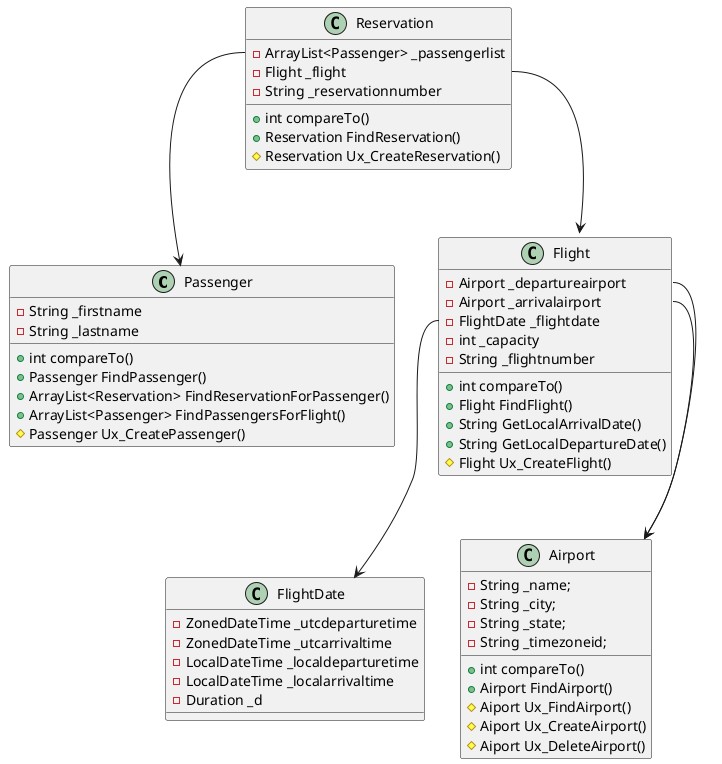 
@startuml relations
class Passenger {
    -String _firstname
    -String _lastname
    +int compareTo()
    +Passenger FindPassenger()
    +ArrayList<Reservation> FindReservationForPassenger()
    +ArrayList<Passenger> FindPassengersForFlight()
    #Passenger Ux_CreatePassenger()
}

class Flight {
    -Airport _departureairport
    -Airport _arrivalairport
    -FlightDate _flightdate
    -int _capacity
    -String _flightnumber
    +int compareTo()
    +Flight FindFlight()
    +String GetLocalArrivalDate()
    +String GetLocalDepartureDate()
    #Flight Ux_CreateFlight()
}

class FlightDate{
    -ZonedDateTime _utcdeparturetime
    -ZonedDateTime _utcarrivaltime
    -LocalDateTime _localdeparturetime
    -LocalDateTime _localarrivaltime
    -Duration _d
}



class Reservation{
    -ArrayList<Passenger> _passengerlist
    -Flight _flight
    -String _reservationnumber
    +int compareTo()
    +Reservation FindReservation()
    #Reservation Ux_CreateReservation()
}

class Airport {
    -String _name;
    -String _city;
    -String _state;
    -String _timezoneid;
    +int compareTo()
    +Airport FindAirport()
    #Aiport Ux_FindAirport()
    #Aiport Ux_CreateAirport()
    #Aiport Ux_DeleteAirport()
}

Flight::_arrivalairport -->Airport
Flight::_departureairport-->Airport
Flight::_flightdate -->FlightDate
Reservation::_passengerlist-->Passenger
Reservation::_flight-->Flight




@enduml